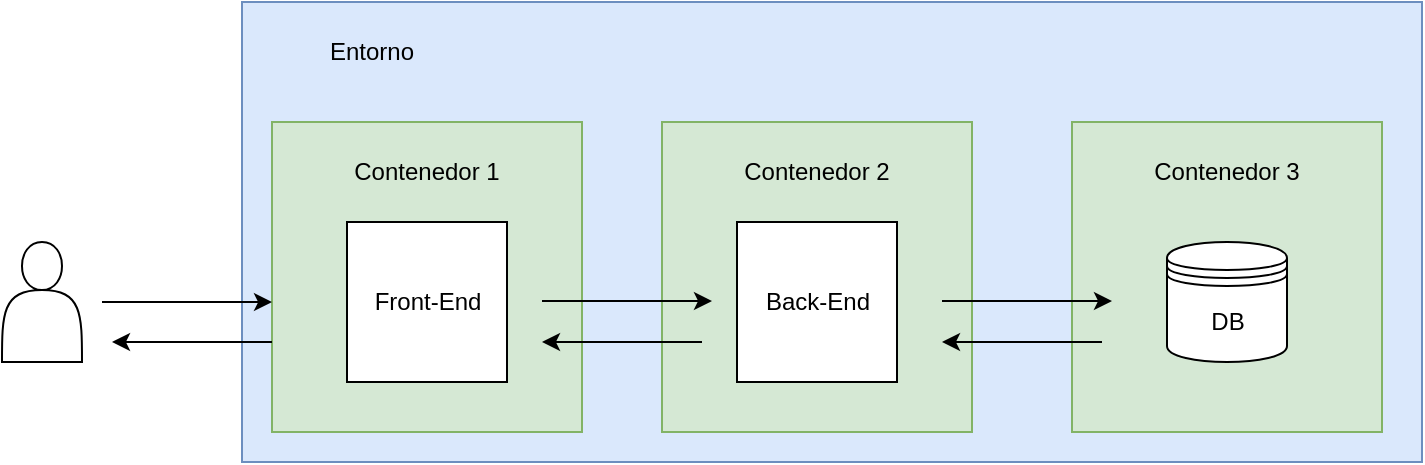 <mxfile version="24.3.1" type="device">
  <diagram name="Página-1" id="IDtpBSLhNiKXYCbeVOkP">
    <mxGraphModel dx="1386" dy="759" grid="1" gridSize="10" guides="1" tooltips="1" connect="1" arrows="1" fold="1" page="1" pageScale="1" pageWidth="827" pageHeight="1169" math="0" shadow="0">
      <root>
        <mxCell id="0" />
        <mxCell id="1" parent="0" />
        <mxCell id="US_Sl5SqodtdgLoIHG7m-7" value="" style="rounded=0;whiteSpace=wrap;html=1;fillColor=#dae8fc;strokeColor=#6c8ebf;" parent="1" vertex="1">
          <mxGeometry x="190" y="210" width="590" height="230" as="geometry" />
        </mxCell>
        <mxCell id="US_Sl5SqodtdgLoIHG7m-10" value="" style="whiteSpace=wrap;html=1;aspect=fixed;fillColor=#d5e8d4;strokeColor=#82b366;" parent="1" vertex="1">
          <mxGeometry x="605" y="270" width="155" height="155" as="geometry" />
        </mxCell>
        <mxCell id="US_Sl5SqodtdgLoIHG7m-9" value="" style="whiteSpace=wrap;html=1;aspect=fixed;fillColor=#d5e8d4;strokeColor=#82b366;" parent="1" vertex="1">
          <mxGeometry x="400" y="270" width="155" height="155" as="geometry" />
        </mxCell>
        <mxCell id="US_Sl5SqodtdgLoIHG7m-8" value="" style="whiteSpace=wrap;html=1;aspect=fixed;fillColor=#d5e8d4;strokeColor=#82b366;" parent="1" vertex="1">
          <mxGeometry x="205" y="270" width="155" height="155" as="geometry" />
        </mxCell>
        <mxCell id="US_Sl5SqodtdgLoIHG7m-1" value="Front-End" style="whiteSpace=wrap;html=1;aspect=fixed;" parent="1" vertex="1">
          <mxGeometry x="242.5" y="320" width="80" height="80" as="geometry" />
        </mxCell>
        <mxCell id="US_Sl5SqodtdgLoIHG7m-3" value="" style="shape=actor;whiteSpace=wrap;html=1;" parent="1" vertex="1">
          <mxGeometry x="70" y="330" width="40" height="60" as="geometry" />
        </mxCell>
        <mxCell id="US_Sl5SqodtdgLoIHG7m-4" value="DB" style="shape=datastore;whiteSpace=wrap;html=1;" parent="1" vertex="1">
          <mxGeometry x="652.5" y="330" width="60" height="60" as="geometry" />
        </mxCell>
        <mxCell id="US_Sl5SqodtdgLoIHG7m-5" value="Back-End" style="whiteSpace=wrap;html=1;aspect=fixed;" parent="1" vertex="1">
          <mxGeometry x="437.5" y="320" width="80" height="80" as="geometry" />
        </mxCell>
        <mxCell id="US_Sl5SqodtdgLoIHG7m-11" value="Entorno" style="text;html=1;align=center;verticalAlign=middle;whiteSpace=wrap;rounded=0;" parent="1" vertex="1">
          <mxGeometry x="205" y="220" width="100" height="30" as="geometry" />
        </mxCell>
        <mxCell id="US_Sl5SqodtdgLoIHG7m-12" value="Contenedor 1" style="text;html=1;align=center;verticalAlign=middle;whiteSpace=wrap;rounded=0;" parent="1" vertex="1">
          <mxGeometry x="244" y="280" width="77" height="30" as="geometry" />
        </mxCell>
        <mxCell id="US_Sl5SqodtdgLoIHG7m-13" value="Contenedor 2" style="text;html=1;align=center;verticalAlign=middle;whiteSpace=wrap;rounded=0;" parent="1" vertex="1">
          <mxGeometry x="439" y="280" width="77" height="30" as="geometry" />
        </mxCell>
        <mxCell id="US_Sl5SqodtdgLoIHG7m-14" value="Contenedor 3" style="text;html=1;align=center;verticalAlign=middle;whiteSpace=wrap;rounded=0;" parent="1" vertex="1">
          <mxGeometry x="644" y="280" width="77" height="30" as="geometry" />
        </mxCell>
        <mxCell id="US_Sl5SqodtdgLoIHG7m-16" value="" style="endArrow=classic;html=1;rounded=0;entryX=0;entryY=0.581;entryDx=0;entryDy=0;entryPerimeter=0;" parent="1" target="US_Sl5SqodtdgLoIHG7m-8" edge="1">
          <mxGeometry width="50" height="50" relative="1" as="geometry">
            <mxPoint x="120" y="360" as="sourcePoint" />
            <mxPoint x="170" y="440" as="targetPoint" />
          </mxGeometry>
        </mxCell>
        <mxCell id="US_Sl5SqodtdgLoIHG7m-17" value="" style="endArrow=classic;html=1;rounded=0;entryX=0;entryY=0.581;entryDx=0;entryDy=0;entryPerimeter=0;" parent="1" edge="1">
          <mxGeometry width="50" height="50" relative="1" as="geometry">
            <mxPoint x="340" y="359.5" as="sourcePoint" />
            <mxPoint x="425" y="359.5" as="targetPoint" />
          </mxGeometry>
        </mxCell>
        <mxCell id="US_Sl5SqodtdgLoIHG7m-18" value="" style="endArrow=classic;html=1;rounded=0;entryX=0;entryY=0.581;entryDx=0;entryDy=0;entryPerimeter=0;" parent="1" edge="1">
          <mxGeometry width="50" height="50" relative="1" as="geometry">
            <mxPoint x="540" y="359.5" as="sourcePoint" />
            <mxPoint x="625" y="359.5" as="targetPoint" />
          </mxGeometry>
        </mxCell>
        <mxCell id="US_Sl5SqodtdgLoIHG7m-19" value="" style="endArrow=classic;html=1;rounded=0;entryX=0;entryY=0.581;entryDx=0;entryDy=0;entryPerimeter=0;" parent="1" edge="1">
          <mxGeometry width="50" height="50" relative="1" as="geometry">
            <mxPoint x="620" y="380" as="sourcePoint" />
            <mxPoint x="540" y="380" as="targetPoint" />
          </mxGeometry>
        </mxCell>
        <mxCell id="US_Sl5SqodtdgLoIHG7m-20" value="" style="endArrow=classic;html=1;rounded=0;entryX=0;entryY=0.581;entryDx=0;entryDy=0;entryPerimeter=0;" parent="1" edge="1">
          <mxGeometry width="50" height="50" relative="1" as="geometry">
            <mxPoint x="420" y="380" as="sourcePoint" />
            <mxPoint x="340" y="380" as="targetPoint" />
          </mxGeometry>
        </mxCell>
        <mxCell id="US_Sl5SqodtdgLoIHG7m-21" value="" style="endArrow=classic;html=1;rounded=0;entryX=0;entryY=0.581;entryDx=0;entryDy=0;entryPerimeter=0;" parent="1" edge="1">
          <mxGeometry width="50" height="50" relative="1" as="geometry">
            <mxPoint x="205" y="380" as="sourcePoint" />
            <mxPoint x="125" y="380" as="targetPoint" />
          </mxGeometry>
        </mxCell>
      </root>
    </mxGraphModel>
  </diagram>
</mxfile>
